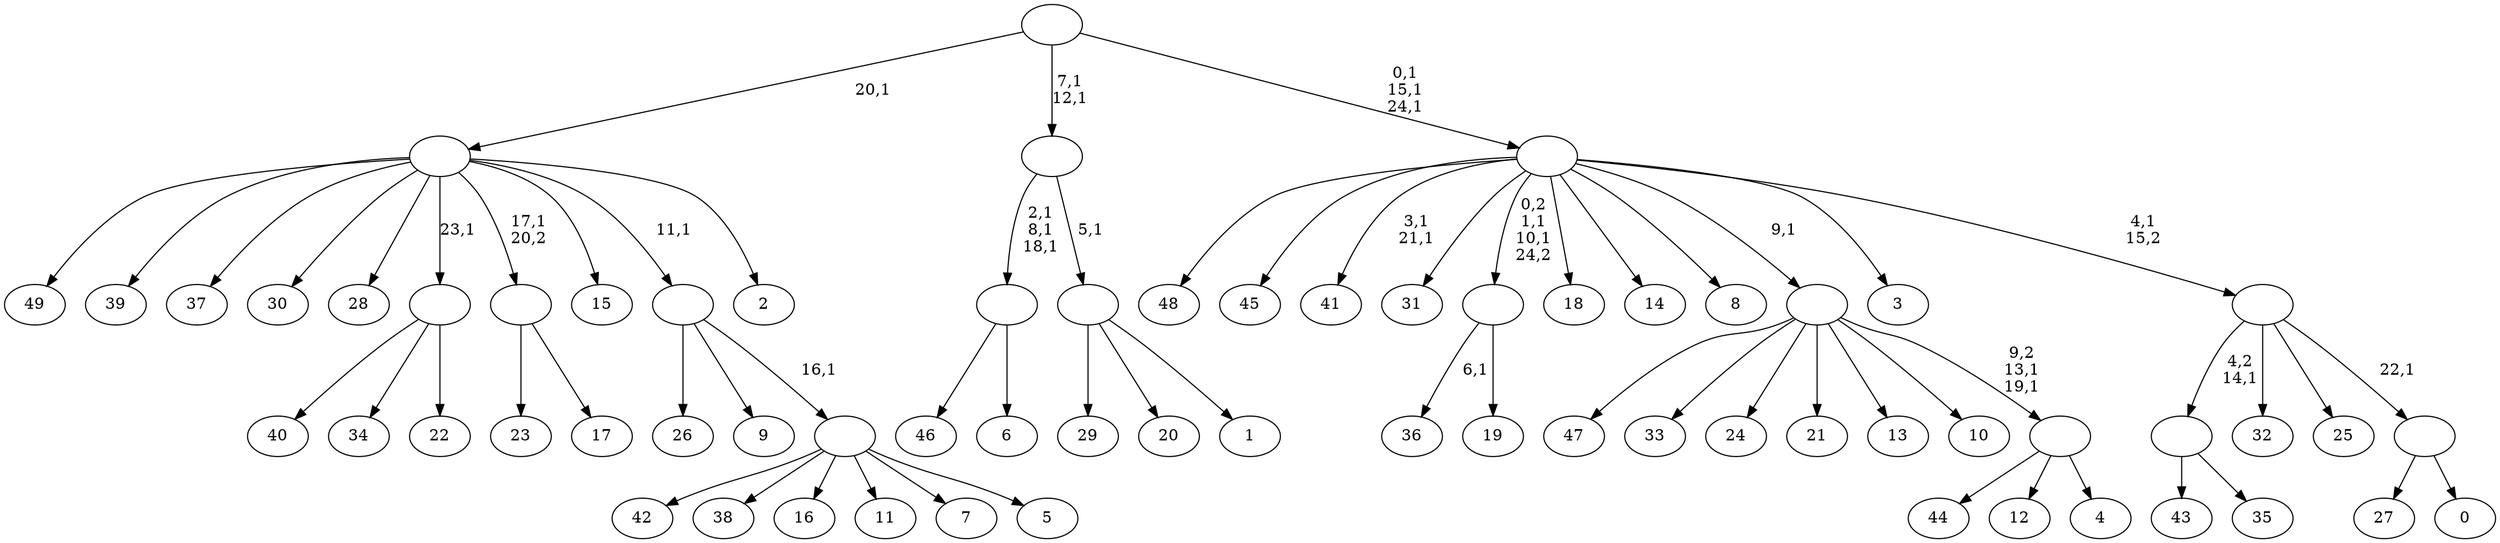 digraph T {
	75 [label="49"]
	74 [label="48"]
	73 [label="47"]
	72 [label="46"]
	71 [label="45"]
	70 [label="44"]
	69 [label="43"]
	68 [label="42"]
	67 [label="41"]
	64 [label="40"]
	63 [label="39"]
	62 [label="38"]
	61 [label="37"]
	60 [label="36"]
	58 [label="35"]
	57 [label=""]
	56 [label="34"]
	55 [label="33"]
	54 [label="32"]
	53 [label="31"]
	52 [label="30"]
	51 [label="29"]
	50 [label="28"]
	49 [label="27"]
	48 [label="26"]
	47 [label="25"]
	46 [label="24"]
	45 [label="23"]
	44 [label="22"]
	43 [label=""]
	42 [label="21"]
	41 [label="20"]
	40 [label="19"]
	39 [label=""]
	37 [label="18"]
	36 [label="17"]
	35 [label=""]
	34 [label="16"]
	33 [label="15"]
	32 [label="14"]
	31 [label="13"]
	30 [label="12"]
	29 [label="11"]
	28 [label="10"]
	27 [label="9"]
	26 [label="8"]
	25 [label="7"]
	24 [label="6"]
	23 [label=""]
	20 [label="5"]
	19 [label=""]
	18 [label=""]
	17 [label="4"]
	16 [label=""]
	14 [label=""]
	13 [label="3"]
	12 [label="2"]
	11 [label=""]
	10 [label="1"]
	9 [label=""]
	8 [label=""]
	6 [label="0"]
	5 [label=""]
	4 [label=""]
	3 [label=""]
	0 [label=""]
	57 -> 69 [label=""]
	57 -> 58 [label=""]
	43 -> 64 [label=""]
	43 -> 56 [label=""]
	43 -> 44 [label=""]
	39 -> 60 [label="6,1"]
	39 -> 40 [label=""]
	35 -> 45 [label=""]
	35 -> 36 [label=""]
	23 -> 72 [label=""]
	23 -> 24 [label=""]
	19 -> 68 [label=""]
	19 -> 62 [label=""]
	19 -> 34 [label=""]
	19 -> 29 [label=""]
	19 -> 25 [label=""]
	19 -> 20 [label=""]
	18 -> 48 [label=""]
	18 -> 27 [label=""]
	18 -> 19 [label="16,1"]
	16 -> 70 [label=""]
	16 -> 30 [label=""]
	16 -> 17 [label=""]
	14 -> 16 [label="9,2\n13,1\n19,1"]
	14 -> 73 [label=""]
	14 -> 55 [label=""]
	14 -> 46 [label=""]
	14 -> 42 [label=""]
	14 -> 31 [label=""]
	14 -> 28 [label=""]
	11 -> 75 [label=""]
	11 -> 63 [label=""]
	11 -> 61 [label=""]
	11 -> 52 [label=""]
	11 -> 50 [label=""]
	11 -> 43 [label="23,1"]
	11 -> 35 [label="17,1\n20,2"]
	11 -> 33 [label=""]
	11 -> 18 [label="11,1"]
	11 -> 12 [label=""]
	9 -> 51 [label=""]
	9 -> 41 [label=""]
	9 -> 10 [label=""]
	8 -> 23 [label="2,1\n8,1\n18,1"]
	8 -> 9 [label="5,1"]
	5 -> 49 [label=""]
	5 -> 6 [label=""]
	4 -> 57 [label="4,2\n14,1"]
	4 -> 54 [label=""]
	4 -> 47 [label=""]
	4 -> 5 [label="22,1"]
	3 -> 39 [label="0,2\n1,1\n10,1\n24,2"]
	3 -> 67 [label="3,1\n21,1"]
	3 -> 74 [label=""]
	3 -> 71 [label=""]
	3 -> 53 [label=""]
	3 -> 37 [label=""]
	3 -> 32 [label=""]
	3 -> 26 [label=""]
	3 -> 14 [label="9,1"]
	3 -> 13 [label=""]
	3 -> 4 [label="4,1\n15,2"]
	0 -> 3 [label="0,1\n15,1\n24,1"]
	0 -> 8 [label="7,1\n12,1"]
	0 -> 11 [label="20,1"]
}
